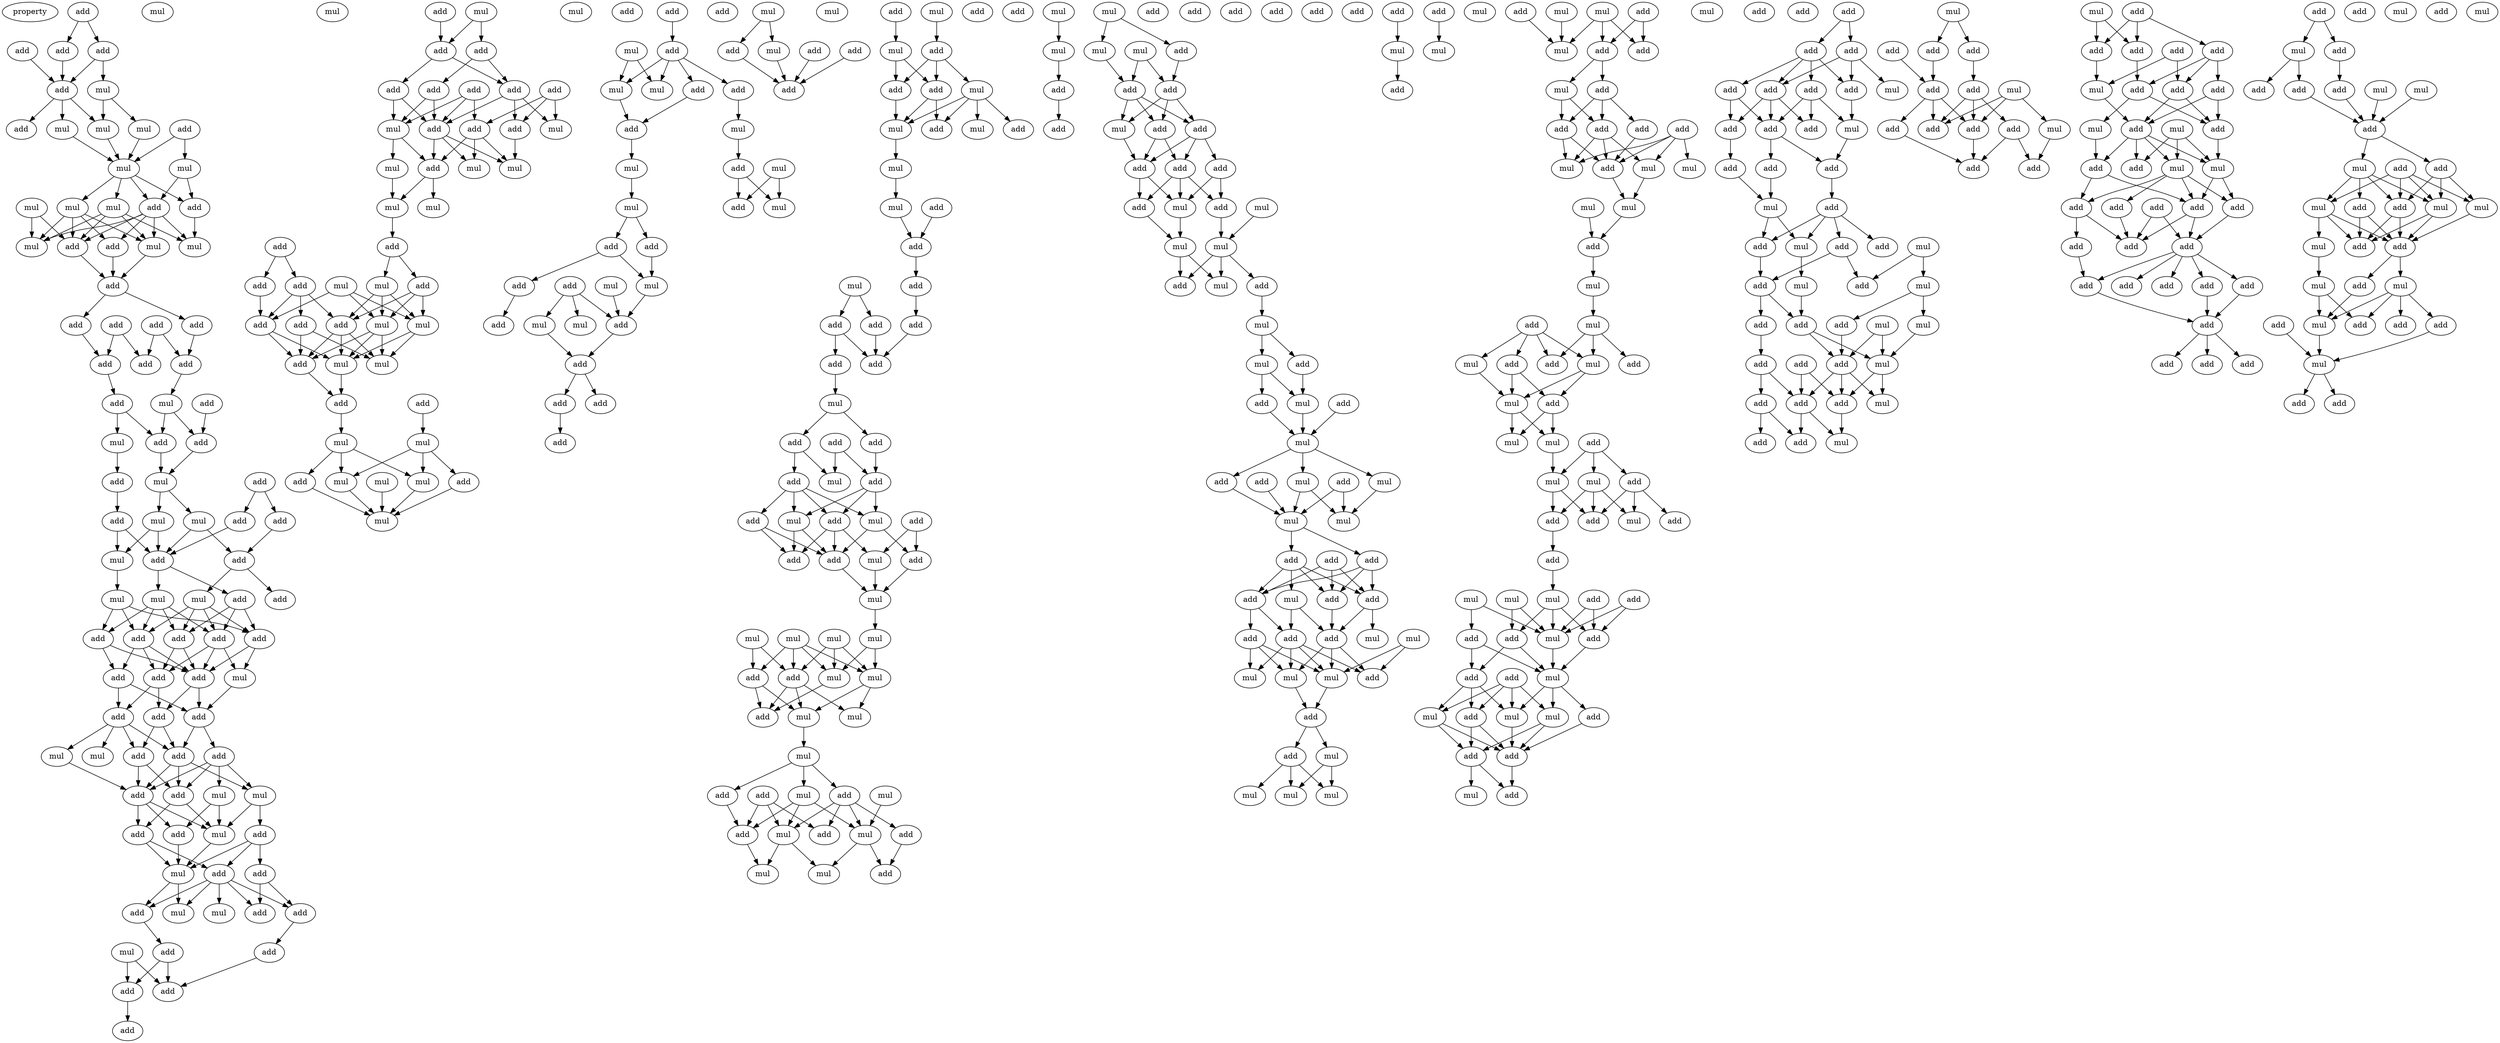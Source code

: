 digraph {
    node [fontcolor=black]
    property [mul=2,lf=1.5]
    0 [ label = add ];
    1 [ label = mul ];
    2 [ label = add ];
    3 [ label = add ];
    4 [ label = add ];
    5 [ label = mul ];
    6 [ label = add ];
    7 [ label = add ];
    8 [ label = mul ];
    9 [ label = add ];
    10 [ label = mul ];
    11 [ label = mul ];
    12 [ label = mul ];
    13 [ label = mul ];
    14 [ label = add ];
    15 [ label = add ];
    16 [ label = mul ];
    17 [ label = mul ];
    18 [ label = mul ];
    19 [ label = add ];
    20 [ label = mul ];
    21 [ label = mul ];
    22 [ label = add ];
    23 [ label = mul ];
    24 [ label = add ];
    25 [ label = add ];
    26 [ label = add ];
    27 [ label = add ];
    28 [ label = add ];
    29 [ label = add ];
    30 [ label = add ];
    31 [ label = add ];
    32 [ label = add ];
    33 [ label = add ];
    34 [ label = mul ];
    35 [ label = add ];
    36 [ label = mul ];
    37 [ label = add ];
    38 [ label = add ];
    39 [ label = add ];
    40 [ label = mul ];
    41 [ label = add ];
    42 [ label = mul ];
    43 [ label = mul ];
    44 [ label = add ];
    45 [ label = add ];
    46 [ label = mul ];
    47 [ label = add ];
    48 [ label = add ];
    49 [ label = mul ];
    50 [ label = mul ];
    51 [ label = add ];
    52 [ label = mul ];
    53 [ label = add ];
    54 [ label = add ];
    55 [ label = add ];
    56 [ label = add ];
    57 [ label = add ];
    58 [ label = add ];
    59 [ label = mul ];
    60 [ label = add ];
    61 [ label = add ];
    62 [ label = add ];
    63 [ label = add ];
    64 [ label = add ];
    65 [ label = add ];
    66 [ label = mul ];
    67 [ label = add ];
    68 [ label = add ];
    69 [ label = mul ];
    70 [ label = add ];
    71 [ label = add ];
    72 [ label = mul ];
    73 [ label = mul ];
    74 [ label = add ];
    75 [ label = add ];
    76 [ label = add ];
    77 [ label = add ];
    78 [ label = mul ];
    79 [ label = mul ];
    80 [ label = add ];
    81 [ label = add ];
    82 [ label = add ];
    83 [ label = add ];
    84 [ label = mul ];
    85 [ label = mul ];
    86 [ label = add ];
    87 [ label = add ];
    88 [ label = mul ];
    89 [ label = add ];
    90 [ label = add ];
    91 [ label = add ];
    92 [ label = mul ];
    93 [ label = add ];
    94 [ label = add ];
    95 [ label = mul ];
    96 [ label = mul ];
    97 [ label = add ];
    98 [ label = add ];
    99 [ label = add ];
    100 [ label = add ];
    101 [ label = add ];
    102 [ label = add ];
    103 [ label = add ];
    104 [ label = add ];
    105 [ label = add ];
    106 [ label = mul ];
    107 [ label = mul ];
    108 [ label = add ];
    109 [ label = add ];
    110 [ label = mul ];
    111 [ label = mul ];
    112 [ label = mul ];
    113 [ label = mul ];
    114 [ label = mul ];
    115 [ label = add ];
    116 [ label = add ];
    117 [ label = add ];
    118 [ label = mul ];
    119 [ label = add ];
    120 [ label = mul ];
    121 [ label = add ];
    122 [ label = mul ];
    123 [ label = add ];
    124 [ label = mul ];
    125 [ label = add ];
    126 [ label = add ];
    127 [ label = add ];
    128 [ label = mul ];
    129 [ label = mul ];
    130 [ label = add ];
    131 [ label = add ];
    132 [ label = mul ];
    133 [ label = mul ];
    134 [ label = mul ];
    135 [ label = add ];
    136 [ label = mul ];
    137 [ label = mul ];
    138 [ label = add ];
    139 [ label = mul ];
    140 [ label = add ];
    141 [ label = add ];
    142 [ label = mul ];
    143 [ label = add ];
    144 [ label = mul ];
    145 [ label = add ];
    146 [ label = mul ];
    147 [ label = add ];
    148 [ label = mul ];
    149 [ label = add ];
    150 [ label = mul ];
    151 [ label = mul ];
    152 [ label = add ];
    153 [ label = mul ];
    154 [ label = add ];
    155 [ label = mul ];
    156 [ label = add ];
    157 [ label = add ];
    158 [ label = add ];
    159 [ label = add ];
    160 [ label = mul ];
    161 [ label = mul ];
    162 [ label = mul ];
    163 [ label = add ];
    164 [ label = mul ];
    165 [ label = add ];
    166 [ label = add ];
    167 [ label = add ];
    168 [ label = add ];
    169 [ label = add ];
    170 [ label = add ];
    171 [ label = mul ];
    172 [ label = add ];
    173 [ label = add ];
    174 [ label = mul ];
    175 [ label = add ];
    176 [ label = add ];
    177 [ label = mul ];
    178 [ label = mul ];
    179 [ label = add ];
    180 [ label = add ];
    181 [ label = mul ];
    182 [ label = add ];
    183 [ label = mul ];
    184 [ label = add ];
    185 [ label = mul ];
    186 [ label = mul ];
    187 [ label = add ];
    188 [ label = add ];
    189 [ label = mul ];
    190 [ label = mul ];
    191 [ label = add ];
    192 [ label = add ];
    193 [ label = mul ];
    194 [ label = add ];
    195 [ label = add ];
    196 [ label = add ];
    197 [ label = add ];
    198 [ label = add ];
    199 [ label = add ];
    200 [ label = add ];
    201 [ label = mul ];
    202 [ label = add ];
    203 [ label = add ];
    204 [ label = add ];
    205 [ label = add ];
    206 [ label = mul ];
    207 [ label = add ];
    208 [ label = add ];
    209 [ label = add ];
    210 [ label = mul ];
    211 [ label = add ];
    212 [ label = mul ];
    213 [ label = add ];
    214 [ label = add ];
    215 [ label = add ];
    216 [ label = mul ];
    217 [ label = add ];
    218 [ label = mul ];
    219 [ label = mul ];
    220 [ label = mul ];
    221 [ label = mul ];
    222 [ label = mul ];
    223 [ label = add ];
    224 [ label = add ];
    225 [ label = mul ];
    226 [ label = mul ];
    227 [ label = mul ];
    228 [ label = mul ];
    229 [ label = add ];
    230 [ label = mul ];
    231 [ label = mul ];
    232 [ label = mul ];
    233 [ label = add ];
    234 [ label = add ];
    235 [ label = add ];
    236 [ label = add ];
    237 [ label = mul ];
    238 [ label = add ];
    239 [ label = add ];
    240 [ label = mul ];
    241 [ label = mul ];
    242 [ label = mul ];
    243 [ label = add ];
    244 [ label = mul ];
    245 [ label = mul ];
    246 [ label = add ];
    247 [ label = add ];
    248 [ label = mul ];
    249 [ label = mul ];
    250 [ label = add ];
    251 [ label = mul ];
    252 [ label = add ];
    253 [ label = add ];
    254 [ label = mul ];
    255 [ label = add ];
    256 [ label = add ];
    257 [ label = add ];
    258 [ label = add ];
    259 [ label = add ];
    260 [ label = add ];
    261 [ label = mul ];
    262 [ label = add ];
    263 [ label = mul ];
    264 [ label = add ];
    265 [ label = mul ];
    266 [ label = mul ];
    267 [ label = mul ];
    268 [ label = add ];
    269 [ label = add ];
    270 [ label = mul ];
    271 [ label = mul ];
    272 [ label = add ];
    273 [ label = add ];
    274 [ label = add ];
    275 [ label = add ];
    276 [ label = mul ];
    277 [ label = mul ];
    278 [ label = add ];
    279 [ label = mul ];
    280 [ label = mul ];
    281 [ label = add ];
    282 [ label = add ];
    283 [ label = mul ];
    284 [ label = mul ];
    285 [ label = add ];
    286 [ label = add ];
    287 [ label = add ];
    288 [ label = add ];
    289 [ label = add ];
    290 [ label = mul ];
    291 [ label = add ];
    292 [ label = mul ];
    293 [ label = add ];
    294 [ label = add ];
    295 [ label = mul ];
    296 [ label = add ];
    297 [ label = add ];
    298 [ label = mul ];
    299 [ label = mul ];
    300 [ label = mul ];
    301 [ label = add ];
    302 [ label = add ];
    303 [ label = mul ];
    304 [ label = mul ];
    305 [ label = mul ];
    306 [ label = mul ];
    307 [ label = add ];
    308 [ label = add ];
    309 [ label = add ];
    310 [ label = add ];
    311 [ label = add ];
    312 [ label = mul ];
    313 [ label = add ];
    314 [ label = add ];
    315 [ label = mul ];
    316 [ label = mul ];
    317 [ label = add ];
    318 [ label = mul ];
    319 [ label = mul ];
    320 [ label = add ];
    321 [ label = add ];
    322 [ label = add ];
    323 [ label = mul ];
    324 [ label = add ];
    325 [ label = mul ];
    326 [ label = add ];
    327 [ label = add ];
    328 [ label = add ];
    329 [ label = add ];
    330 [ label = mul ];
    331 [ label = mul ];
    332 [ label = mul ];
    333 [ label = add ];
    334 [ label = mul ];
    335 [ label = mul ];
    336 [ label = mul ];
    337 [ label = add ];
    338 [ label = mul ];
    339 [ label = add ];
    340 [ label = mul ];
    341 [ label = mul ];
    342 [ label = add ];
    343 [ label = mul ];
    344 [ label = add ];
    345 [ label = add ];
    346 [ label = mul ];
    347 [ label = add ];
    348 [ label = add ];
    349 [ label = mul ];
    350 [ label = mul ];
    351 [ label = add ];
    352 [ label = mul ];
    353 [ label = add ];
    354 [ label = mul ];
    355 [ label = mul ];
    356 [ label = add ];
    357 [ label = add ];
    358 [ label = add ];
    359 [ label = add ];
    360 [ label = add ];
    361 [ label = mul ];
    362 [ label = mul ];
    363 [ label = mul ];
    364 [ label = add ];
    365 [ label = mul ];
    366 [ label = add ];
    367 [ label = add ];
    368 [ label = add ];
    369 [ label = add ];
    370 [ label = mul ];
    371 [ label = add ];
    372 [ label = mul ];
    373 [ label = add ];
    374 [ label = add ];
    375 [ label = mul ];
    376 [ label = mul ];
    377 [ label = add ];
    378 [ label = add ];
    379 [ label = mul ];
    380 [ label = add ];
    381 [ label = add ];
    382 [ label = add ];
    383 [ label = add ];
    384 [ label = add ];
    385 [ label = mul ];
    386 [ label = add ];
    387 [ label = add ];
    388 [ label = add ];
    389 [ label = add ];
    390 [ label = add ];
    391 [ label = add ];
    392 [ label = mul ];
    393 [ label = add ];
    394 [ label = add ];
    395 [ label = add ];
    396 [ label = add ];
    397 [ label = mul ];
    398 [ label = add ];
    399 [ label = add ];
    400 [ label = mul ];
    401 [ label = add ];
    402 [ label = mul ];
    403 [ label = add ];
    404 [ label = mul ];
    405 [ label = mul ];
    406 [ label = add ];
    407 [ label = add ];
    408 [ label = mul ];
    409 [ label = add ];
    410 [ label = mul ];
    411 [ label = add ];
    412 [ label = add ];
    413 [ label = mul ];
    414 [ label = add ];
    415 [ label = add ];
    416 [ label = add ];
    417 [ label = add ];
    418 [ label = mul ];
    419 [ label = add ];
    420 [ label = add ];
    421 [ label = add ];
    422 [ label = add ];
    423 [ label = mul ];
    424 [ label = mul ];
    425 [ label = add ];
    426 [ label = add ];
    427 [ label = add ];
    428 [ label = add ];
    429 [ label = mul ];
    430 [ label = add ];
    431 [ label = add ];
    432 [ label = add ];
    433 [ label = add ];
    434 [ label = mul ];
    435 [ label = add ];
    436 [ label = add ];
    437 [ label = add ];
    438 [ label = mul ];
    439 [ label = add ];
    440 [ label = add ];
    441 [ label = add ];
    442 [ label = add ];
    443 [ label = add ];
    444 [ label = add ];
    445 [ label = mul ];
    446 [ label = add ];
    447 [ label = add ];
    448 [ label = mul ];
    449 [ label = mul ];
    450 [ label = add ];
    451 [ label = add ];
    452 [ label = add ];
    453 [ label = mul ];
    454 [ label = add ];
    455 [ label = mul ];
    456 [ label = add ];
    457 [ label = add ];
    458 [ label = add ];
    459 [ label = add ];
    460 [ label = add ];
    461 [ label = add ];
    462 [ label = add ];
    463 [ label = add ];
    464 [ label = add ];
    465 [ label = add ];
    466 [ label = add ];
    467 [ label = add ];
    468 [ label = add ];
    469 [ label = add ];
    470 [ label = add ];
    471 [ label = add ];
    472 [ label = add ];
    473 [ label = add ];
    474 [ label = add ];
    475 [ label = mul ];
    476 [ label = add ];
    477 [ label = add ];
    478 [ label = mul ];
    479 [ label = add ];
    480 [ label = mul ];
    481 [ label = add ];
    482 [ label = add ];
    483 [ label = add ];
    484 [ label = mul ];
    485 [ label = add ];
    486 [ label = add ];
    487 [ label = mul ];
    488 [ label = mul ];
    489 [ label = add ];
    490 [ label = mul ];
    491 [ label = mul ];
    492 [ label = add ];
    493 [ label = add ];
    494 [ label = mul ];
    495 [ label = mul ];
    496 [ label = add ];
    497 [ label = mul ];
    498 [ label = add ];
    499 [ label = add ];
    500 [ label = add ];
    501 [ label = add ];
    502 [ label = mul ];
    503 [ label = mul ];
    504 [ label = add ];
    505 [ label = add ];
    506 [ label = add ];
    507 [ label = mul ];
    0 -> 2 [ name = 0 ];
    0 -> 3 [ name = 1 ];
    2 -> 6 [ name = 2 ];
    3 -> 5 [ name = 3 ];
    3 -> 6 [ name = 4 ];
    4 -> 6 [ name = 5 ];
    5 -> 10 [ name = 6 ];
    5 -> 11 [ name = 7 ];
    6 -> 8 [ name = 8 ];
    6 -> 9 [ name = 9 ];
    6 -> 10 [ name = 10 ];
    7 -> 12 [ name = 11 ];
    7 -> 13 [ name = 12 ];
    8 -> 12 [ name = 13 ];
    10 -> 12 [ name = 14 ];
    11 -> 12 [ name = 15 ];
    12 -> 14 [ name = 16 ];
    12 -> 15 [ name = 17 ];
    12 -> 17 [ name = 18 ];
    12 -> 18 [ name = 19 ];
    13 -> 14 [ name = 20 ];
    13 -> 15 [ name = 21 ];
    14 -> 23 [ name = 22 ];
    15 -> 19 [ name = 23 ];
    15 -> 20 [ name = 24 ];
    15 -> 21 [ name = 25 ];
    15 -> 22 [ name = 26 ];
    15 -> 23 [ name = 27 ];
    16 -> 20 [ name = 28 ];
    16 -> 22 [ name = 29 ];
    17 -> 20 [ name = 30 ];
    17 -> 21 [ name = 31 ];
    17 -> 22 [ name = 32 ];
    17 -> 23 [ name = 33 ];
    18 -> 19 [ name = 34 ];
    18 -> 20 [ name = 35 ];
    18 -> 21 [ name = 36 ];
    18 -> 22 [ name = 37 ];
    19 -> 24 [ name = 38 ];
    21 -> 24 [ name = 39 ];
    22 -> 24 [ name = 40 ];
    24 -> 26 [ name = 41 ];
    24 -> 27 [ name = 42 ];
    25 -> 29 [ name = 43 ];
    25 -> 31 [ name = 44 ];
    26 -> 30 [ name = 45 ];
    27 -> 31 [ name = 46 ];
    28 -> 29 [ name = 47 ];
    28 -> 30 [ name = 48 ];
    30 -> 34 [ name = 49 ];
    31 -> 33 [ name = 50 ];
    32 -> 35 [ name = 51 ];
    33 -> 36 [ name = 52 ];
    33 -> 37 [ name = 53 ];
    34 -> 35 [ name = 54 ];
    34 -> 37 [ name = 55 ];
    35 -> 40 [ name = 56 ];
    36 -> 39 [ name = 57 ];
    37 -> 40 [ name = 58 ];
    38 -> 44 [ name = 59 ];
    38 -> 45 [ name = 60 ];
    39 -> 41 [ name = 61 ];
    40 -> 42 [ name = 62 ];
    40 -> 43 [ name = 63 ];
    41 -> 46 [ name = 64 ];
    41 -> 47 [ name = 65 ];
    42 -> 46 [ name = 66 ];
    42 -> 47 [ name = 67 ];
    43 -> 47 [ name = 68 ];
    43 -> 48 [ name = 69 ];
    44 -> 48 [ name = 70 ];
    45 -> 47 [ name = 71 ];
    46 -> 50 [ name = 72 ];
    47 -> 51 [ name = 73 ];
    47 -> 52 [ name = 74 ];
    48 -> 49 [ name = 75 ];
    48 -> 53 [ name = 76 ];
    49 -> 54 [ name = 77 ];
    49 -> 55 [ name = 78 ];
    49 -> 56 [ name = 79 ];
    49 -> 57 [ name = 80 ];
    50 -> 55 [ name = 81 ];
    50 -> 56 [ name = 82 ];
    50 -> 58 [ name = 83 ];
    51 -> 54 [ name = 84 ];
    51 -> 56 [ name = 85 ];
    51 -> 57 [ name = 86 ];
    52 -> 54 [ name = 87 ];
    52 -> 55 [ name = 88 ];
    52 -> 57 [ name = 89 ];
    52 -> 58 [ name = 90 ];
    54 -> 59 [ name = 91 ];
    54 -> 61 [ name = 92 ];
    54 -> 62 [ name = 93 ];
    55 -> 60 [ name = 94 ];
    55 -> 61 [ name = 95 ];
    55 -> 62 [ name = 96 ];
    56 -> 59 [ name = 97 ];
    56 -> 61 [ name = 98 ];
    57 -> 61 [ name = 99 ];
    57 -> 62 [ name = 100 ];
    58 -> 60 [ name = 101 ];
    58 -> 61 [ name = 102 ];
    59 -> 63 [ name = 103 ];
    60 -> 63 [ name = 104 ];
    60 -> 65 [ name = 105 ];
    61 -> 63 [ name = 106 ];
    61 -> 64 [ name = 107 ];
    62 -> 64 [ name = 108 ];
    62 -> 65 [ name = 109 ];
    63 -> 68 [ name = 110 ];
    63 -> 70 [ name = 111 ];
    64 -> 67 [ name = 112 ];
    64 -> 68 [ name = 113 ];
    65 -> 66 [ name = 114 ];
    65 -> 67 [ name = 115 ];
    65 -> 68 [ name = 116 ];
    65 -> 69 [ name = 117 ];
    66 -> 74 [ name = 118 ];
    67 -> 71 [ name = 119 ];
    67 -> 74 [ name = 120 ];
    68 -> 71 [ name = 121 ];
    68 -> 73 [ name = 122 ];
    68 -> 74 [ name = 123 ];
    70 -> 71 [ name = 124 ];
    70 -> 72 [ name = 125 ];
    70 -> 73 [ name = 126 ];
    70 -> 74 [ name = 127 ];
    71 -> 76 [ name = 128 ];
    71 -> 78 [ name = 129 ];
    72 -> 75 [ name = 130 ];
    72 -> 78 [ name = 131 ];
    73 -> 77 [ name = 132 ];
    73 -> 78 [ name = 133 ];
    74 -> 75 [ name = 134 ];
    74 -> 76 [ name = 135 ];
    74 -> 78 [ name = 136 ];
    75 -> 79 [ name = 137 ];
    76 -> 79 [ name = 138 ];
    76 -> 80 [ name = 139 ];
    77 -> 79 [ name = 140 ];
    77 -> 80 [ name = 141 ];
    77 -> 81 [ name = 142 ];
    78 -> 79 [ name = 143 ];
    79 -> 84 [ name = 144 ];
    79 -> 86 [ name = 145 ];
    80 -> 82 [ name = 146 ];
    80 -> 83 [ name = 147 ];
    80 -> 84 [ name = 148 ];
    80 -> 85 [ name = 149 ];
    80 -> 86 [ name = 150 ];
    81 -> 82 [ name = 151 ];
    81 -> 83 [ name = 152 ];
    82 -> 89 [ name = 153 ];
    86 -> 87 [ name = 154 ];
    87 -> 90 [ name = 155 ];
    87 -> 91 [ name = 156 ];
    88 -> 90 [ name = 157 ];
    88 -> 91 [ name = 158 ];
    89 -> 91 [ name = 159 ];
    90 -> 93 [ name = 160 ];
    94 -> 98 [ name = 161 ];
    96 -> 97 [ name = 162 ];
    96 -> 98 [ name = 163 ];
    97 -> 101 [ name = 164 ];
    97 -> 102 [ name = 165 ];
    98 -> 100 [ name = 166 ];
    98 -> 101 [ name = 167 ];
    99 -> 104 [ name = 168 ];
    99 -> 105 [ name = 169 ];
    99 -> 106 [ name = 170 ];
    100 -> 107 [ name = 171 ];
    100 -> 108 [ name = 172 ];
    101 -> 104 [ name = 173 ];
    101 -> 106 [ name = 174 ];
    101 -> 108 [ name = 175 ];
    102 -> 107 [ name = 176 ];
    102 -> 108 [ name = 177 ];
    103 -> 105 [ name = 178 ];
    103 -> 107 [ name = 179 ];
    103 -> 108 [ name = 180 ];
    104 -> 112 [ name = 181 ];
    105 -> 109 [ name = 182 ];
    105 -> 110 [ name = 183 ];
    105 -> 112 [ name = 184 ];
    107 -> 109 [ name = 185 ];
    107 -> 111 [ name = 186 ];
    108 -> 109 [ name = 187 ];
    108 -> 110 [ name = 188 ];
    108 -> 112 [ name = 189 ];
    109 -> 113 [ name = 190 ];
    109 -> 114 [ name = 191 ];
    111 -> 113 [ name = 192 ];
    113 -> 116 [ name = 193 ];
    115 -> 117 [ name = 194 ];
    115 -> 119 [ name = 195 ];
    116 -> 120 [ name = 196 ];
    116 -> 121 [ name = 197 ];
    117 -> 123 [ name = 198 ];
    117 -> 125 [ name = 199 ];
    117 -> 126 [ name = 200 ];
    118 -> 122 [ name = 201 ];
    118 -> 124 [ name = 202 ];
    118 -> 125 [ name = 203 ];
    119 -> 125 [ name = 204 ];
    120 -> 122 [ name = 205 ];
    120 -> 123 [ name = 206 ];
    120 -> 124 [ name = 207 ];
    121 -> 122 [ name = 208 ];
    121 -> 123 [ name = 209 ];
    121 -> 124 [ name = 210 ];
    122 -> 127 [ name = 211 ];
    122 -> 128 [ name = 212 ];
    122 -> 129 [ name = 213 ];
    123 -> 127 [ name = 214 ];
    123 -> 128 [ name = 215 ];
    123 -> 129 [ name = 216 ];
    124 -> 128 [ name = 217 ];
    124 -> 129 [ name = 218 ];
    125 -> 127 [ name = 219 ];
    125 -> 128 [ name = 220 ];
    126 -> 127 [ name = 221 ];
    126 -> 129 [ name = 222 ];
    127 -> 131 [ name = 223 ];
    128 -> 131 [ name = 224 ];
    130 -> 133 [ name = 225 ];
    131 -> 132 [ name = 226 ];
    132 -> 134 [ name = 227 ];
    132 -> 135 [ name = 228 ];
    132 -> 137 [ name = 229 ];
    133 -> 134 [ name = 230 ];
    133 -> 137 [ name = 231 ];
    133 -> 138 [ name = 232 ];
    134 -> 139 [ name = 233 ];
    135 -> 139 [ name = 234 ];
    136 -> 139 [ name = 235 ];
    137 -> 139 [ name = 236 ];
    138 -> 139 [ name = 237 ];
    141 -> 143 [ name = 238 ];
    142 -> 144 [ name = 239 ];
    142 -> 146 [ name = 240 ];
    143 -> 144 [ name = 241 ];
    143 -> 145 [ name = 242 ];
    143 -> 146 [ name = 243 ];
    143 -> 147 [ name = 244 ];
    144 -> 149 [ name = 245 ];
    145 -> 149 [ name = 246 ];
    147 -> 148 [ name = 247 ];
    148 -> 152 [ name = 248 ];
    149 -> 151 [ name = 249 ];
    150 -> 153 [ name = 250 ];
    150 -> 154 [ name = 251 ];
    151 -> 155 [ name = 252 ];
    152 -> 153 [ name = 253 ];
    152 -> 154 [ name = 254 ];
    155 -> 156 [ name = 255 ];
    155 -> 157 [ name = 256 ];
    156 -> 159 [ name = 257 ];
    156 -> 161 [ name = 258 ];
    157 -> 161 [ name = 259 ];
    158 -> 162 [ name = 260 ];
    158 -> 164 [ name = 261 ];
    158 -> 165 [ name = 262 ];
    159 -> 163 [ name = 263 ];
    160 -> 165 [ name = 264 ];
    161 -> 165 [ name = 265 ];
    164 -> 166 [ name = 266 ];
    165 -> 166 [ name = 267 ];
    166 -> 167 [ name = 268 ];
    166 -> 168 [ name = 269 ];
    167 -> 170 [ name = 270 ];
    171 -> 173 [ name = 271 ];
    171 -> 174 [ name = 272 ];
    172 -> 176 [ name = 273 ];
    173 -> 176 [ name = 274 ];
    174 -> 176 [ name = 275 ];
    175 -> 176 [ name = 276 ];
    178 -> 180 [ name = 277 ];
    179 -> 181 [ name = 278 ];
    180 -> 182 [ name = 279 ];
    180 -> 183 [ name = 280 ];
    180 -> 184 [ name = 281 ];
    181 -> 182 [ name = 282 ];
    181 -> 184 [ name = 283 ];
    182 -> 186 [ name = 284 ];
    183 -> 185 [ name = 285 ];
    183 -> 186 [ name = 286 ];
    183 -> 187 [ name = 287 ];
    183 -> 188 [ name = 288 ];
    184 -> 186 [ name = 289 ];
    184 -> 187 [ name = 290 ];
    186 -> 189 [ name = 291 ];
    189 -> 190 [ name = 292 ];
    190 -> 192 [ name = 293 ];
    191 -> 192 [ name = 294 ];
    192 -> 194 [ name = 295 ];
    193 -> 196 [ name = 296 ];
    193 -> 197 [ name = 297 ];
    194 -> 198 [ name = 298 ];
    196 -> 199 [ name = 299 ];
    196 -> 200 [ name = 300 ];
    197 -> 199 [ name = 301 ];
    198 -> 199 [ name = 302 ];
    200 -> 201 [ name = 303 ];
    201 -> 202 [ name = 304 ];
    201 -> 204 [ name = 305 ];
    202 -> 208 [ name = 306 ];
    204 -> 206 [ name = 307 ];
    204 -> 207 [ name = 308 ];
    205 -> 206 [ name = 309 ];
    205 -> 208 [ name = 310 ];
    207 -> 209 [ name = 311 ];
    207 -> 210 [ name = 312 ];
    207 -> 211 [ name = 313 ];
    207 -> 212 [ name = 314 ];
    208 -> 209 [ name = 315 ];
    208 -> 210 [ name = 316 ];
    208 -> 212 [ name = 317 ];
    209 -> 214 [ name = 318 ];
    209 -> 215 [ name = 319 ];
    209 -> 216 [ name = 320 ];
    210 -> 215 [ name = 321 ];
    210 -> 217 [ name = 322 ];
    211 -> 214 [ name = 323 ];
    211 -> 215 [ name = 324 ];
    212 -> 214 [ name = 325 ];
    212 -> 215 [ name = 326 ];
    213 -> 216 [ name = 327 ];
    213 -> 217 [ name = 328 ];
    215 -> 218 [ name = 329 ];
    216 -> 218 [ name = 330 ];
    217 -> 218 [ name = 331 ];
    218 -> 221 [ name = 332 ];
    219 -> 223 [ name = 333 ];
    219 -> 224 [ name = 334 ];
    219 -> 225 [ name = 335 ];
    219 -> 226 [ name = 336 ];
    220 -> 223 [ name = 337 ];
    220 -> 224 [ name = 338 ];
    221 -> 225 [ name = 339 ];
    221 -> 226 [ name = 340 ];
    222 -> 224 [ name = 341 ];
    222 -> 225 [ name = 342 ];
    222 -> 226 [ name = 343 ];
    223 -> 227 [ name = 344 ];
    223 -> 229 [ name = 345 ];
    224 -> 227 [ name = 346 ];
    224 -> 228 [ name = 347 ];
    224 -> 229 [ name = 348 ];
    225 -> 227 [ name = 349 ];
    225 -> 228 [ name = 350 ];
    226 -> 229 [ name = 351 ];
    227 -> 230 [ name = 352 ];
    230 -> 232 [ name = 353 ];
    230 -> 234 [ name = 354 ];
    230 -> 235 [ name = 355 ];
    231 -> 237 [ name = 356 ];
    232 -> 237 [ name = 357 ];
    232 -> 239 [ name = 358 ];
    232 -> 240 [ name = 359 ];
    233 -> 238 [ name = 360 ];
    233 -> 239 [ name = 361 ];
    233 -> 240 [ name = 362 ];
    234 -> 239 [ name = 363 ];
    235 -> 236 [ name = 364 ];
    235 -> 237 [ name = 365 ];
    235 -> 238 [ name = 366 ];
    235 -> 240 [ name = 367 ];
    236 -> 243 [ name = 368 ];
    237 -> 241 [ name = 369 ];
    237 -> 243 [ name = 370 ];
    239 -> 242 [ name = 371 ];
    240 -> 241 [ name = 372 ];
    240 -> 242 [ name = 373 ];
    244 -> 245 [ name = 374 ];
    245 -> 246 [ name = 375 ];
    246 -> 247 [ name = 376 ];
    248 -> 250 [ name = 377 ];
    248 -> 251 [ name = 378 ];
    249 -> 252 [ name = 379 ];
    249 -> 253 [ name = 380 ];
    250 -> 253 [ name = 381 ];
    251 -> 252 [ name = 382 ];
    252 -> 254 [ name = 383 ];
    252 -> 255 [ name = 384 ];
    252 -> 256 [ name = 385 ];
    253 -> 254 [ name = 386 ];
    253 -> 255 [ name = 387 ];
    253 -> 256 [ name = 388 ];
    254 -> 257 [ name = 389 ];
    255 -> 257 [ name = 390 ];
    255 -> 259 [ name = 391 ];
    256 -> 257 [ name = 392 ];
    256 -> 258 [ name = 393 ];
    256 -> 259 [ name = 394 ];
    257 -> 263 [ name = 395 ];
    257 -> 264 [ name = 396 ];
    258 -> 260 [ name = 397 ];
    258 -> 263 [ name = 398 ];
    259 -> 260 [ name = 399 ];
    259 -> 263 [ name = 400 ];
    259 -> 264 [ name = 401 ];
    260 -> 265 [ name = 402 ];
    261 -> 265 [ name = 403 ];
    263 -> 266 [ name = 404 ];
    264 -> 266 [ name = 405 ];
    265 -> 267 [ name = 406 ];
    265 -> 268 [ name = 407 ];
    265 -> 269 [ name = 408 ];
    266 -> 267 [ name = 409 ];
    266 -> 269 [ name = 410 ];
    268 -> 270 [ name = 411 ];
    270 -> 271 [ name = 412 ];
    270 -> 272 [ name = 413 ];
    271 -> 273 [ name = 414 ];
    271 -> 276 [ name = 415 ];
    272 -> 276 [ name = 416 ];
    273 -> 277 [ name = 417 ];
    275 -> 277 [ name = 418 ];
    276 -> 277 [ name = 419 ];
    277 -> 279 [ name = 420 ];
    277 -> 280 [ name = 421 ];
    277 -> 282 [ name = 422 ];
    278 -> 283 [ name = 423 ];
    278 -> 284 [ name = 424 ];
    279 -> 283 [ name = 425 ];
    279 -> 284 [ name = 426 ];
    280 -> 284 [ name = 427 ];
    281 -> 283 [ name = 428 ];
    282 -> 283 [ name = 429 ];
    283 -> 286 [ name = 430 ];
    283 -> 287 [ name = 431 ];
    285 -> 288 [ name = 432 ];
    285 -> 289 [ name = 433 ];
    285 -> 291 [ name = 434 ];
    286 -> 288 [ name = 435 ];
    286 -> 289 [ name = 436 ];
    286 -> 290 [ name = 437 ];
    286 -> 291 [ name = 438 ];
    287 -> 288 [ name = 439 ];
    287 -> 289 [ name = 440 ];
    287 -> 291 [ name = 441 ];
    288 -> 293 [ name = 442 ];
    288 -> 296 [ name = 443 ];
    289 -> 294 [ name = 444 ];
    289 -> 295 [ name = 445 ];
    290 -> 293 [ name = 446 ];
    290 -> 294 [ name = 447 ];
    291 -> 294 [ name = 448 ];
    292 -> 297 [ name = 449 ];
    292 -> 298 [ name = 450 ];
    293 -> 297 [ name = 451 ];
    293 -> 298 [ name = 452 ];
    293 -> 299 [ name = 453 ];
    293 -> 300 [ name = 454 ];
    294 -> 297 [ name = 455 ];
    294 -> 298 [ name = 456 ];
    294 -> 299 [ name = 457 ];
    296 -> 298 [ name = 458 ];
    296 -> 299 [ name = 459 ];
    296 -> 300 [ name = 460 ];
    298 -> 301 [ name = 461 ];
    299 -> 301 [ name = 462 ];
    301 -> 302 [ name = 463 ];
    301 -> 303 [ name = 464 ];
    302 -> 304 [ name = 465 ];
    302 -> 305 [ name = 466 ];
    302 -> 306 [ name = 467 ];
    303 -> 304 [ name = 468 ];
    303 -> 306 [ name = 469 ];
    311 -> 312 [ name = 470 ];
    312 -> 313 [ name = 471 ];
    314 -> 315 [ name = 472 ];
    317 -> 323 [ name = 473 ];
    318 -> 321 [ name = 474 ];
    318 -> 322 [ name = 475 ];
    318 -> 323 [ name = 476 ];
    319 -> 323 [ name = 477 ];
    320 -> 321 [ name = 478 ];
    320 -> 322 [ name = 479 ];
    321 -> 324 [ name = 480 ];
    321 -> 325 [ name = 481 ];
    324 -> 326 [ name = 482 ];
    324 -> 327 [ name = 483 ];
    324 -> 328 [ name = 484 ];
    325 -> 326 [ name = 485 ];
    325 -> 327 [ name = 486 ];
    326 -> 330 [ name = 487 ];
    326 -> 333 [ name = 488 ];
    327 -> 330 [ name = 489 ];
    327 -> 333 [ name = 490 ];
    327 -> 334 [ name = 491 ];
    328 -> 333 [ name = 492 ];
    329 -> 330 [ name = 493 ];
    329 -> 331 [ name = 494 ];
    329 -> 333 [ name = 495 ];
    329 -> 334 [ name = 496 ];
    333 -> 336 [ name = 497 ];
    334 -> 336 [ name = 498 ];
    335 -> 337 [ name = 499 ];
    336 -> 337 [ name = 500 ];
    337 -> 338 [ name = 501 ];
    338 -> 340 [ name = 502 ];
    339 -> 341 [ name = 503 ];
    339 -> 342 [ name = 504 ];
    339 -> 343 [ name = 505 ];
    339 -> 345 [ name = 506 ];
    340 -> 342 [ name = 507 ];
    340 -> 343 [ name = 508 ];
    340 -> 344 [ name = 509 ];
    341 -> 346 [ name = 510 ];
    343 -> 346 [ name = 511 ];
    343 -> 347 [ name = 512 ];
    345 -> 346 [ name = 513 ];
    345 -> 347 [ name = 514 ];
    346 -> 349 [ name = 515 ];
    346 -> 350 [ name = 516 ];
    347 -> 349 [ name = 517 ];
    347 -> 350 [ name = 518 ];
    350 -> 352 [ name = 519 ];
    351 -> 352 [ name = 520 ];
    351 -> 353 [ name = 521 ];
    351 -> 354 [ name = 522 ];
    352 -> 357 [ name = 523 ];
    352 -> 358 [ name = 524 ];
    353 -> 355 [ name = 525 ];
    353 -> 356 [ name = 526 ];
    353 -> 358 [ name = 527 ];
    354 -> 355 [ name = 528 ];
    354 -> 357 [ name = 529 ];
    354 -> 358 [ name = 530 ];
    357 -> 359 [ name = 531 ];
    359 -> 362 [ name = 532 ];
    360 -> 365 [ name = 533 ];
    360 -> 367 [ name = 534 ];
    361 -> 365 [ name = 535 ];
    361 -> 366 [ name = 536 ];
    362 -> 365 [ name = 537 ];
    362 -> 367 [ name = 538 ];
    362 -> 368 [ name = 539 ];
    363 -> 365 [ name = 540 ];
    363 -> 368 [ name = 541 ];
    364 -> 365 [ name = 542 ];
    364 -> 367 [ name = 543 ];
    365 -> 370 [ name = 544 ];
    366 -> 369 [ name = 545 ];
    366 -> 370 [ name = 546 ];
    367 -> 370 [ name = 547 ];
    368 -> 369 [ name = 548 ];
    368 -> 370 [ name = 549 ];
    369 -> 374 [ name = 550 ];
    369 -> 375 [ name = 551 ];
    369 -> 376 [ name = 552 ];
    370 -> 372 [ name = 553 ];
    370 -> 373 [ name = 554 ];
    370 -> 376 [ name = 555 ];
    371 -> 372 [ name = 556 ];
    371 -> 374 [ name = 557 ];
    371 -> 375 [ name = 558 ];
    371 -> 376 [ name = 559 ];
    372 -> 377 [ name = 560 ];
    372 -> 378 [ name = 561 ];
    373 -> 378 [ name = 562 ];
    374 -> 377 [ name = 563 ];
    374 -> 378 [ name = 564 ];
    375 -> 377 [ name = 565 ];
    375 -> 378 [ name = 566 ];
    376 -> 378 [ name = 567 ];
    377 -> 379 [ name = 568 ];
    377 -> 380 [ name = 569 ];
    378 -> 380 [ name = 570 ];
    382 -> 383 [ name = 571 ];
    382 -> 384 [ name = 572 ];
    383 -> 386 [ name = 573 ];
    383 -> 387 [ name = 574 ];
    383 -> 388 [ name = 575 ];
    383 -> 389 [ name = 576 ];
    384 -> 385 [ name = 577 ];
    384 -> 386 [ name = 578 ];
    384 -> 389 [ name = 579 ];
    386 -> 392 [ name = 580 ];
    387 -> 390 [ name = 581 ];
    387 -> 392 [ name = 582 ];
    387 -> 393 [ name = 583 ];
    388 -> 391 [ name = 584 ];
    388 -> 393 [ name = 585 ];
    389 -> 390 [ name = 586 ];
    389 -> 391 [ name = 587 ];
    389 -> 393 [ name = 588 ];
    391 -> 394 [ name = 589 ];
    392 -> 396 [ name = 590 ];
    393 -> 395 [ name = 591 ];
    393 -> 396 [ name = 592 ];
    394 -> 397 [ name = 593 ];
    395 -> 397 [ name = 594 ];
    396 -> 398 [ name = 595 ];
    397 -> 399 [ name = 596 ];
    397 -> 400 [ name = 597 ];
    398 -> 399 [ name = 598 ];
    398 -> 400 [ name = 599 ];
    398 -> 401 [ name = 600 ];
    398 -> 403 [ name = 601 ];
    399 -> 407 [ name = 602 ];
    400 -> 404 [ name = 603 ];
    402 -> 405 [ name = 604 ];
    402 -> 406 [ name = 605 ];
    403 -> 406 [ name = 606 ];
    403 -> 407 [ name = 607 ];
    404 -> 411 [ name = 608 ];
    405 -> 408 [ name = 609 ];
    405 -> 409 [ name = 610 ];
    407 -> 411 [ name = 611 ];
    407 -> 412 [ name = 612 ];
    408 -> 413 [ name = 613 ];
    409 -> 415 [ name = 614 ];
    410 -> 413 [ name = 615 ];
    410 -> 415 [ name = 616 ];
    411 -> 413 [ name = 617 ];
    411 -> 415 [ name = 618 ];
    412 -> 416 [ name = 619 ];
    413 -> 417 [ name = 620 ];
    413 -> 418 [ name = 621 ];
    414 -> 417 [ name = 622 ];
    414 -> 420 [ name = 623 ];
    415 -> 417 [ name = 624 ];
    415 -> 418 [ name = 625 ];
    415 -> 420 [ name = 626 ];
    416 -> 419 [ name = 627 ];
    416 -> 420 [ name = 628 ];
    417 -> 423 [ name = 629 ];
    419 -> 421 [ name = 630 ];
    419 -> 422 [ name = 631 ];
    420 -> 421 [ name = 632 ];
    420 -> 423 [ name = 633 ];
    424 -> 425 [ name = 634 ];
    424 -> 427 [ name = 635 ];
    425 -> 428 [ name = 636 ];
    426 -> 428 [ name = 637 ];
    427 -> 430 [ name = 638 ];
    428 -> 431 [ name = 639 ];
    428 -> 432 [ name = 640 ];
    428 -> 433 [ name = 641 ];
    429 -> 431 [ name = 642 ];
    429 -> 433 [ name = 643 ];
    429 -> 434 [ name = 644 ];
    430 -> 431 [ name = 645 ];
    430 -> 433 [ name = 646 ];
    430 -> 435 [ name = 647 ];
    432 -> 437 [ name = 648 ];
    433 -> 437 [ name = 649 ];
    434 -> 436 [ name = 650 ];
    435 -> 436 [ name = 651 ];
    435 -> 437 [ name = 652 ];
    438 -> 441 [ name = 653 ];
    438 -> 442 [ name = 654 ];
    439 -> 441 [ name = 655 ];
    439 -> 442 [ name = 656 ];
    439 -> 443 [ name = 657 ];
    440 -> 444 [ name = 658 ];
    440 -> 445 [ name = 659 ];
    441 -> 445 [ name = 660 ];
    442 -> 446 [ name = 661 ];
    443 -> 444 [ name = 662 ];
    443 -> 446 [ name = 663 ];
    443 -> 447 [ name = 664 ];
    444 -> 450 [ name = 665 ];
    444 -> 451 [ name = 666 ];
    445 -> 451 [ name = 667 ];
    446 -> 448 [ name = 668 ];
    446 -> 450 [ name = 669 ];
    447 -> 450 [ name = 670 ];
    447 -> 451 [ name = 671 ];
    448 -> 454 [ name = 672 ];
    449 -> 452 [ name = 673 ];
    449 -> 453 [ name = 674 ];
    449 -> 455 [ name = 675 ];
    450 -> 453 [ name = 676 ];
    451 -> 452 [ name = 677 ];
    451 -> 453 [ name = 678 ];
    451 -> 454 [ name = 679 ];
    451 -> 455 [ name = 680 ];
    453 -> 458 [ name = 681 ];
    453 -> 459 [ name = 682 ];
    454 -> 457 [ name = 683 ];
    454 -> 458 [ name = 684 ];
    455 -> 456 [ name = 685 ];
    455 -> 457 [ name = 686 ];
    455 -> 458 [ name = 687 ];
    455 -> 459 [ name = 688 ];
    456 -> 462 [ name = 689 ];
    457 -> 462 [ name = 690 ];
    457 -> 463 [ name = 691 ];
    458 -> 461 [ name = 692 ];
    458 -> 462 [ name = 693 ];
    459 -> 461 [ name = 694 ];
    460 -> 461 [ name = 695 ];
    460 -> 462 [ name = 696 ];
    461 -> 464 [ name = 697 ];
    461 -> 465 [ name = 698 ];
    461 -> 466 [ name = 699 ];
    461 -> 467 [ name = 700 ];
    461 -> 468 [ name = 701 ];
    463 -> 467 [ name = 702 ];
    465 -> 469 [ name = 703 ];
    466 -> 469 [ name = 704 ];
    467 -> 469 [ name = 705 ];
    469 -> 470 [ name = 706 ];
    469 -> 471 [ name = 707 ];
    469 -> 472 [ name = 708 ];
    473 -> 474 [ name = 709 ];
    473 -> 475 [ name = 710 ];
    474 -> 477 [ name = 711 ];
    475 -> 476 [ name = 712 ];
    475 -> 479 [ name = 713 ];
    476 -> 481 [ name = 714 ];
    477 -> 481 [ name = 715 ];
    478 -> 481 [ name = 716 ];
    480 -> 481 [ name = 717 ];
    481 -> 483 [ name = 718 ];
    481 -> 484 [ name = 719 ];
    483 -> 488 [ name = 720 ];
    483 -> 489 [ name = 721 ];
    483 -> 490 [ name = 722 ];
    484 -> 486 [ name = 723 ];
    484 -> 487 [ name = 724 ];
    484 -> 488 [ name = 725 ];
    484 -> 489 [ name = 726 ];
    485 -> 487 [ name = 727 ];
    485 -> 488 [ name = 728 ];
    485 -> 489 [ name = 729 ];
    485 -> 490 [ name = 730 ];
    486 -> 492 [ name = 731 ];
    486 -> 493 [ name = 732 ];
    487 -> 491 [ name = 733 ];
    487 -> 492 [ name = 734 ];
    487 -> 493 [ name = 735 ];
    488 -> 492 [ name = 736 ];
    488 -> 493 [ name = 737 ];
    489 -> 492 [ name = 738 ];
    489 -> 493 [ name = 739 ];
    490 -> 492 [ name = 740 ];
    491 -> 494 [ name = 741 ];
    492 -> 495 [ name = 742 ];
    492 -> 496 [ name = 743 ];
    494 -> 497 [ name = 744 ];
    494 -> 501 [ name = 745 ];
    495 -> 497 [ name = 746 ];
    495 -> 498 [ name = 747 ];
    495 -> 500 [ name = 748 ];
    495 -> 501 [ name = 749 ];
    496 -> 497 [ name = 750 ];
    497 -> 502 [ name = 751 ];
    498 -> 502 [ name = 752 ];
    499 -> 502 [ name = 753 ];
    502 -> 504 [ name = 754 ];
    502 -> 506 [ name = 755 ];
}
